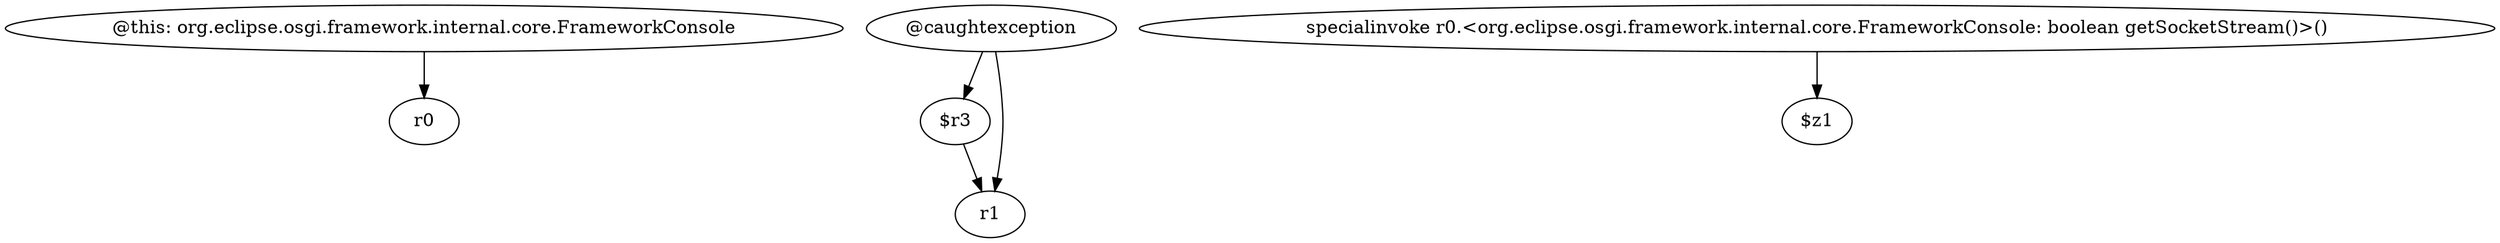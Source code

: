 digraph g {
0[label="@this: org.eclipse.osgi.framework.internal.core.FrameworkConsole"]
1[label="r0"]
0->1[label=""]
2[label="$r3"]
3[label="r1"]
2->3[label=""]
4[label="@caughtexception"]
4->3[label=""]
4->2[label=""]
5[label="specialinvoke r0.<org.eclipse.osgi.framework.internal.core.FrameworkConsole: boolean getSocketStream()>()"]
6[label="$z1"]
5->6[label=""]
}